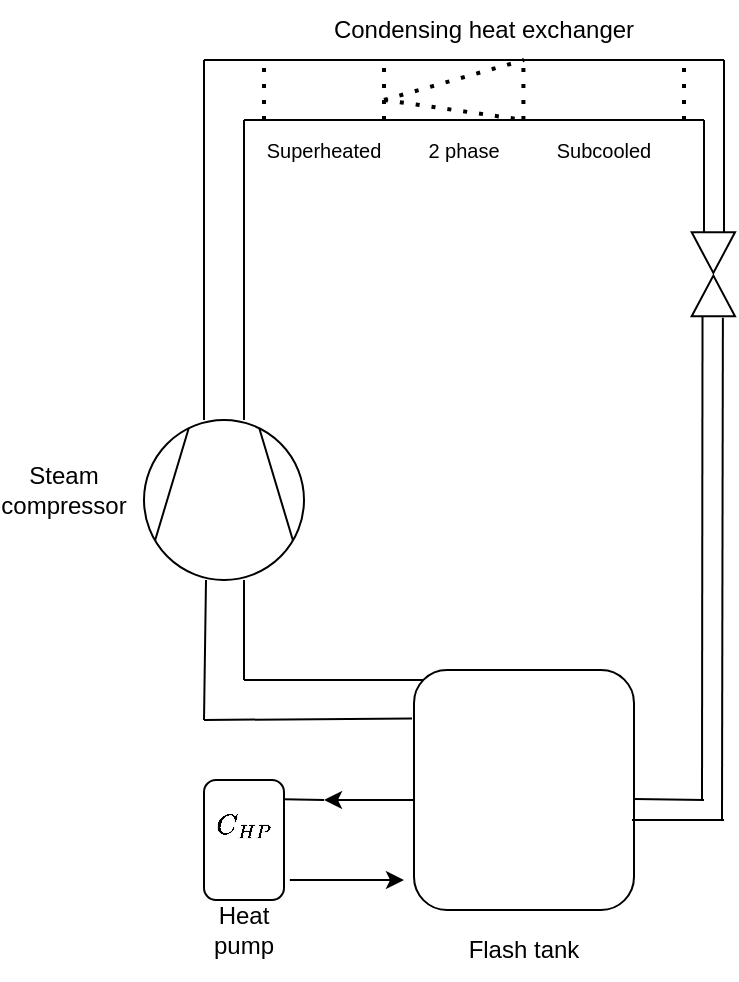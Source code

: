<mxfile version="24.7.6">
  <diagram name="Page-1" id="vOg1_NFvNvCwThLFLXLV">
    <mxGraphModel dx="1080" dy="520" grid="1" gridSize="10" guides="1" tooltips="1" connect="1" arrows="1" fold="1" page="1" pageScale="1" pageWidth="850" pageHeight="1100" math="1" shadow="0">
      <root>
        <mxCell id="0" />
        <mxCell id="1" parent="0" />
        <mxCell id="WZUz2TL663WQzzj8TyzD-1" value="" style="shape=mxgraph.pid.compressors_-_iso.compressor,_vacuum_pump;html=1;pointerEvents=1;align=center;verticalLabelPosition=bottom;verticalAlign=top;dashed=0;rotation=-90;" vertex="1" parent="1">
          <mxGeometry x="120" y="330" width="80" height="80" as="geometry" />
        </mxCell>
        <mxCell id="WZUz2TL663WQzzj8TyzD-2" value="" style="endArrow=none;html=1;rounded=0;" edge="1" parent="1">
          <mxGeometry width="50" height="50" relative="1" as="geometry">
            <mxPoint x="150" y="330" as="sourcePoint" />
            <mxPoint x="150" y="180" as="targetPoint" />
          </mxGeometry>
        </mxCell>
        <mxCell id="WZUz2TL663WQzzj8TyzD-3" value="" style="endArrow=none;html=1;rounded=0;" edge="1" parent="1">
          <mxGeometry width="50" height="50" relative="1" as="geometry">
            <mxPoint x="170" y="330" as="sourcePoint" />
            <mxPoint x="170" y="180" as="targetPoint" />
          </mxGeometry>
        </mxCell>
        <mxCell id="WZUz2TL663WQzzj8TyzD-4" value="" style="endArrow=none;html=1;rounded=0;" edge="1" parent="1">
          <mxGeometry width="50" height="50" relative="1" as="geometry">
            <mxPoint x="150" y="180" as="sourcePoint" />
            <mxPoint x="150" y="150" as="targetPoint" />
          </mxGeometry>
        </mxCell>
        <mxCell id="WZUz2TL663WQzzj8TyzD-5" value="" style="endArrow=none;html=1;rounded=0;" edge="1" parent="1">
          <mxGeometry width="50" height="50" relative="1" as="geometry">
            <mxPoint x="170" y="180" as="sourcePoint" />
            <mxPoint x="400" y="180" as="targetPoint" />
          </mxGeometry>
        </mxCell>
        <mxCell id="WZUz2TL663WQzzj8TyzD-6" value="" style="endArrow=none;html=1;rounded=0;" edge="1" parent="1">
          <mxGeometry width="50" height="50" relative="1" as="geometry">
            <mxPoint x="150" y="150" as="sourcePoint" />
            <mxPoint x="410" y="150" as="targetPoint" />
          </mxGeometry>
        </mxCell>
        <mxCell id="WZUz2TL663WQzzj8TyzD-7" value="" style="endArrow=none;html=1;rounded=0;" edge="1" parent="1">
          <mxGeometry width="50" height="50" relative="1" as="geometry">
            <mxPoint x="410" y="240" as="sourcePoint" />
            <mxPoint x="410" y="150" as="targetPoint" />
          </mxGeometry>
        </mxCell>
        <mxCell id="WZUz2TL663WQzzj8TyzD-8" value="" style="endArrow=none;html=1;rounded=0;" edge="1" parent="1">
          <mxGeometry width="50" height="50" relative="1" as="geometry">
            <mxPoint x="400" y="240" as="sourcePoint" />
            <mxPoint x="400" y="180" as="targetPoint" />
          </mxGeometry>
        </mxCell>
        <mxCell id="WZUz2TL663WQzzj8TyzD-9" value="" style="triangle;whiteSpace=wrap;html=1;rotation=90;" vertex="1" parent="1">
          <mxGeometry x="394.52" y="235.48" width="20.32" height="21.67" as="geometry" />
        </mxCell>
        <mxCell id="WZUz2TL663WQzzj8TyzD-16" value="" style="triangle;whiteSpace=wrap;html=1;rotation=-90;" vertex="1" parent="1">
          <mxGeometry x="394.52" y="257.15" width="20.32" height="21.67" as="geometry" />
        </mxCell>
        <mxCell id="WZUz2TL663WQzzj8TyzD-19" value="" style="endArrow=none;html=1;rounded=0;" edge="1" parent="1">
          <mxGeometry width="50" height="50" relative="1" as="geometry">
            <mxPoint x="409" y="530" as="sourcePoint" />
            <mxPoint x="409.44" y="278.82" as="targetPoint" />
          </mxGeometry>
        </mxCell>
        <mxCell id="WZUz2TL663WQzzj8TyzD-20" value="" style="endArrow=none;html=1;rounded=0;entryX=0;entryY=0.25;entryDx=0;entryDy=0;" edge="1" parent="1" target="WZUz2TL663WQzzj8TyzD-16">
          <mxGeometry width="50" height="50" relative="1" as="geometry">
            <mxPoint x="399" y="520" as="sourcePoint" />
            <mxPoint x="399.44" y="308.82" as="targetPoint" />
          </mxGeometry>
        </mxCell>
        <mxCell id="WZUz2TL663WQzzj8TyzD-21" value="" style="rounded=1;whiteSpace=wrap;html=1;rotation=-90;" vertex="1" parent="1">
          <mxGeometry x="250" y="460" width="120" height="110" as="geometry" />
        </mxCell>
        <mxCell id="WZUz2TL663WQzzj8TyzD-22" value="" style="endArrow=none;html=1;rounded=0;" edge="1" parent="1">
          <mxGeometry width="50" height="50" relative="1" as="geometry">
            <mxPoint x="364" y="530" as="sourcePoint" />
            <mxPoint x="410" y="530" as="targetPoint" />
          </mxGeometry>
        </mxCell>
        <mxCell id="WZUz2TL663WQzzj8TyzD-23" value="" style="endArrow=none;html=1;rounded=0;exitX=0.462;exitY=1.002;exitDx=0;exitDy=0;exitPerimeter=0;" edge="1" parent="1" source="WZUz2TL663WQzzj8TyzD-21">
          <mxGeometry width="50" height="50" relative="1" as="geometry">
            <mxPoint x="370" y="520" as="sourcePoint" />
            <mxPoint x="400" y="520" as="targetPoint" />
          </mxGeometry>
        </mxCell>
        <mxCell id="WZUz2TL663WQzzj8TyzD-24" value="" style="endArrow=none;html=1;rounded=0;" edge="1" parent="1">
          <mxGeometry width="50" height="50" relative="1" as="geometry">
            <mxPoint x="170" y="460" as="sourcePoint" />
            <mxPoint x="260" y="460" as="targetPoint" />
          </mxGeometry>
        </mxCell>
        <mxCell id="WZUz2TL663WQzzj8TyzD-25" value="" style="endArrow=none;html=1;rounded=0;entryX=0.798;entryY=-0.009;entryDx=0;entryDy=0;entryPerimeter=0;" edge="1" parent="1" target="WZUz2TL663WQzzj8TyzD-21">
          <mxGeometry width="50" height="50" relative="1" as="geometry">
            <mxPoint x="150" y="480" as="sourcePoint" />
            <mxPoint x="250" y="480" as="targetPoint" />
          </mxGeometry>
        </mxCell>
        <mxCell id="WZUz2TL663WQzzj8TyzD-26" value="" style="endArrow=none;html=1;rounded=0;" edge="1" parent="1">
          <mxGeometry width="50" height="50" relative="1" as="geometry">
            <mxPoint x="150" y="480" as="sourcePoint" />
            <mxPoint x="151" y="410" as="targetPoint" />
          </mxGeometry>
        </mxCell>
        <mxCell id="WZUz2TL663WQzzj8TyzD-27" value="" style="endArrow=none;html=1;rounded=0;" edge="1" parent="1">
          <mxGeometry width="50" height="50" relative="1" as="geometry">
            <mxPoint x="170" y="460" as="sourcePoint" />
            <mxPoint x="170" y="410" as="targetPoint" />
          </mxGeometry>
        </mxCell>
        <mxCell id="WZUz2TL663WQzzj8TyzD-28" value="Flash tank" style="text;html=1;align=center;verticalAlign=middle;whiteSpace=wrap;rounded=0;" vertex="1" parent="1">
          <mxGeometry x="280" y="580" width="60" height="30" as="geometry" />
        </mxCell>
        <mxCell id="WZUz2TL663WQzzj8TyzD-29" value="Steam compressor" style="text;html=1;align=center;verticalAlign=middle;whiteSpace=wrap;rounded=0;" vertex="1" parent="1">
          <mxGeometry x="50" y="350" width="60" height="30" as="geometry" />
        </mxCell>
        <mxCell id="WZUz2TL663WQzzj8TyzD-30" value="Condensing heat exchanger" style="text;html=1;align=center;verticalAlign=middle;whiteSpace=wrap;rounded=0;" vertex="1" parent="1">
          <mxGeometry x="210" y="120" width="160" height="30" as="geometry" />
        </mxCell>
        <mxCell id="WZUz2TL663WQzzj8TyzD-32" value="" style="endArrow=none;dashed=1;html=1;dashPattern=1 3;strokeWidth=2;rounded=0;" edge="1" parent="1">
          <mxGeometry width="50" height="50" relative="1" as="geometry">
            <mxPoint x="240" y="170" as="sourcePoint" />
            <mxPoint x="310" y="150" as="targetPoint" />
          </mxGeometry>
        </mxCell>
        <mxCell id="WZUz2TL663WQzzj8TyzD-33" value="" style="endArrow=none;dashed=1;html=1;dashPattern=1 3;strokeWidth=2;rounded=0;" edge="1" parent="1">
          <mxGeometry width="50" height="50" relative="1" as="geometry">
            <mxPoint x="240" y="170" as="sourcePoint" />
            <mxPoint x="310" y="180" as="targetPoint" />
          </mxGeometry>
        </mxCell>
        <mxCell id="WZUz2TL663WQzzj8TyzD-35" value="" style="endArrow=none;dashed=1;html=1;dashPattern=1 3;strokeWidth=2;rounded=0;" edge="1" parent="1">
          <mxGeometry width="50" height="50" relative="1" as="geometry">
            <mxPoint x="180" y="180" as="sourcePoint" />
            <mxPoint x="180" y="150" as="targetPoint" />
          </mxGeometry>
        </mxCell>
        <mxCell id="WZUz2TL663WQzzj8TyzD-36" value="" style="endArrow=none;dashed=1;html=1;dashPattern=1 3;strokeWidth=2;rounded=0;" edge="1" parent="1">
          <mxGeometry width="50" height="50" relative="1" as="geometry">
            <mxPoint x="240" y="180" as="sourcePoint" />
            <mxPoint x="240" y="150" as="targetPoint" />
          </mxGeometry>
        </mxCell>
        <mxCell id="WZUz2TL663WQzzj8TyzD-37" value="" style="endArrow=none;dashed=1;html=1;dashPattern=1 3;strokeWidth=2;rounded=0;" edge="1" parent="1">
          <mxGeometry width="50" height="50" relative="1" as="geometry">
            <mxPoint x="390" y="180" as="sourcePoint" />
            <mxPoint x="390" y="150" as="targetPoint" />
          </mxGeometry>
        </mxCell>
        <mxCell id="WZUz2TL663WQzzj8TyzD-38" value="" style="endArrow=none;dashed=1;html=1;dashPattern=1 3;strokeWidth=2;rounded=0;" edge="1" parent="1">
          <mxGeometry width="50" height="50" relative="1" as="geometry">
            <mxPoint x="309.71" y="180" as="sourcePoint" />
            <mxPoint x="309.71" y="150" as="targetPoint" />
          </mxGeometry>
        </mxCell>
        <mxCell id="WZUz2TL663WQzzj8TyzD-39" value="&lt;font style=&quot;font-size: 10px;&quot;&gt;Superheated&lt;/font&gt;" style="text;html=1;align=center;verticalAlign=middle;whiteSpace=wrap;rounded=0;" vertex="1" parent="1">
          <mxGeometry x="180" y="180" width="60" height="30" as="geometry" />
        </mxCell>
        <mxCell id="WZUz2TL663WQzzj8TyzD-40" value="&lt;font style=&quot;font-size: 10px;&quot;&gt;2 phase&lt;/font&gt;" style="text;html=1;align=center;verticalAlign=middle;whiteSpace=wrap;rounded=0;" vertex="1" parent="1">
          <mxGeometry x="250" y="180" width="60" height="30" as="geometry" />
        </mxCell>
        <mxCell id="WZUz2TL663WQzzj8TyzD-41" value="&lt;font style=&quot;font-size: 10px;&quot;&gt;Subcooled&lt;/font&gt;" style="text;html=1;align=center;verticalAlign=middle;whiteSpace=wrap;rounded=0;" vertex="1" parent="1">
          <mxGeometry x="320" y="180" width="60" height="30" as="geometry" />
        </mxCell>
        <mxCell id="WZUz2TL663WQzzj8TyzD-46" value="$$C_{HP}$$&amp;nbsp;" style="rounded=1;whiteSpace=wrap;html=1;" vertex="1" parent="1">
          <mxGeometry x="150" y="510" width="40" height="60" as="geometry" />
        </mxCell>
        <mxCell id="WZUz2TL663WQzzj8TyzD-47" value="Heat pump" style="text;html=1;align=center;verticalAlign=middle;whiteSpace=wrap;rounded=0;" vertex="1" parent="1">
          <mxGeometry x="140" y="570" width="60" height="30" as="geometry" />
        </mxCell>
        <mxCell id="WZUz2TL663WQzzj8TyzD-50" value="" style="endArrow=classic;html=1;rounded=0;" edge="1" parent="1">
          <mxGeometry width="50" height="50" relative="1" as="geometry">
            <mxPoint x="255" y="520" as="sourcePoint" />
            <mxPoint x="210" y="520" as="targetPoint" />
          </mxGeometry>
        </mxCell>
        <mxCell id="WZUz2TL663WQzzj8TyzD-54" value="" style="endArrow=none;html=1;rounded=0;exitX=0.996;exitY=0.16;exitDx=0;exitDy=0;exitPerimeter=0;" edge="1" parent="1" source="WZUz2TL663WQzzj8TyzD-46">
          <mxGeometry width="50" height="50" relative="1" as="geometry">
            <mxPoint x="160" y="570" as="sourcePoint" />
            <mxPoint x="210" y="520" as="targetPoint" />
          </mxGeometry>
        </mxCell>
        <mxCell id="WZUz2TL663WQzzj8TyzD-56" value="" style="endArrow=none;html=1;rounded=0;exitX=1.073;exitY=0.833;exitDx=0;exitDy=0;exitPerimeter=0;" edge="1" parent="1" source="WZUz2TL663WQzzj8TyzD-46">
          <mxGeometry width="50" height="50" relative="1" as="geometry">
            <mxPoint x="160" y="610" as="sourcePoint" />
            <mxPoint x="210" y="560" as="targetPoint" />
          </mxGeometry>
        </mxCell>
        <mxCell id="WZUz2TL663WQzzj8TyzD-57" value="" style="endArrow=classic;html=1;rounded=0;" edge="1" parent="1">
          <mxGeometry width="50" height="50" relative="1" as="geometry">
            <mxPoint x="210" y="560" as="sourcePoint" />
            <mxPoint x="250" y="560" as="targetPoint" />
          </mxGeometry>
        </mxCell>
      </root>
    </mxGraphModel>
  </diagram>
</mxfile>
